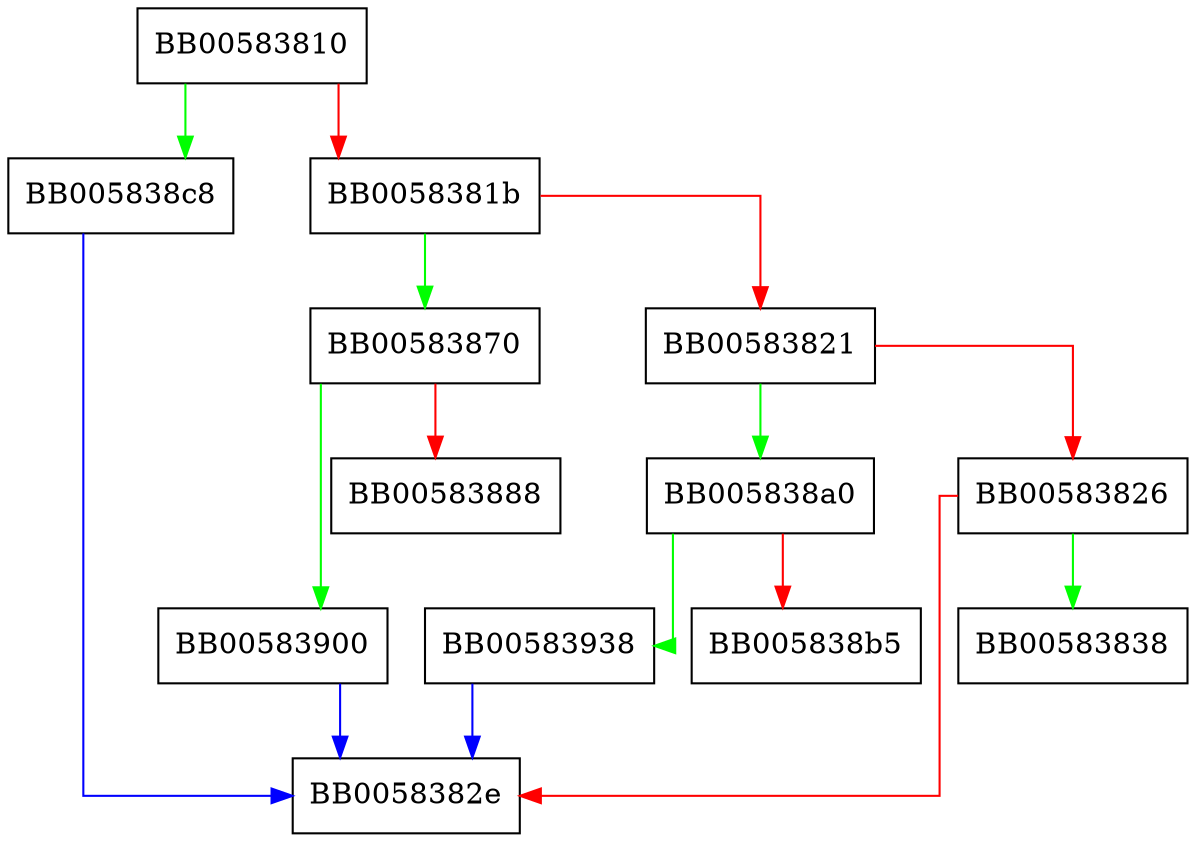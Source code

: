 digraph EC_GROUP_new_from_ecpkparameters {
  node [shape="box"];
  graph [splines=ortho];
  BB00583810 -> BB005838c8 [color="green"];
  BB00583810 -> BB0058381b [color="red"];
  BB0058381b -> BB00583870 [color="green"];
  BB0058381b -> BB00583821 [color="red"];
  BB00583821 -> BB005838a0 [color="green"];
  BB00583821 -> BB00583826 [color="red"];
  BB00583826 -> BB00583838 [color="green"];
  BB00583826 -> BB0058382e [color="red"];
  BB00583870 -> BB00583900 [color="green"];
  BB00583870 -> BB00583888 [color="red"];
  BB005838a0 -> BB00583938 [color="green"];
  BB005838a0 -> BB005838b5 [color="red"];
  BB005838c8 -> BB0058382e [color="blue"];
  BB00583900 -> BB0058382e [color="blue"];
  BB00583938 -> BB0058382e [color="blue"];
}